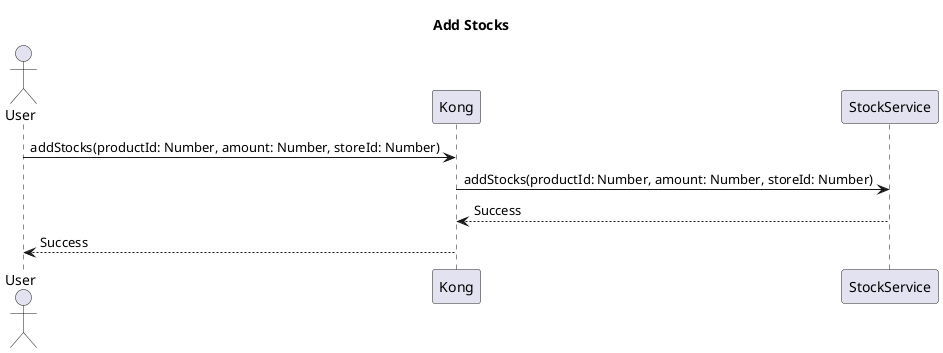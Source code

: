 @startuml add-stocks
title Add Stocks
actor User

User -> Kong : addStocks(productId: Number, amount: Number, storeId: Number)
Kong -> StockService : addStocks(productId: Number, amount: Number, storeId: Number)
StockService --> Kong : Success
Kong --> User : Success

@enduml
